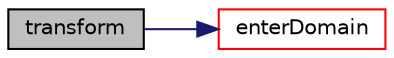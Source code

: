 digraph "transform"
{
  bgcolor="transparent";
  edge [fontname="Helvetica",fontsize="10",labelfontname="Helvetica",labelfontsize="10"];
  node [fontname="Helvetica",fontsize="10",shape=record];
  rankdir="LR";
  Node1 [label="transform",height=0.2,width=0.4,color="black", fillcolor="grey75", style="filled", fontcolor="black"];
  Node1 -> Node2 [color="midnightblue",fontsize="10",style="solid",fontname="Helvetica"];
  Node2 [label="enterDomain",height=0.2,width=0.4,color="red",URL="$a02954.html#a30e56f2d774aeb55f5bab9973ba1c96c",tooltip="Reverse of leaveDomain. "];
}
